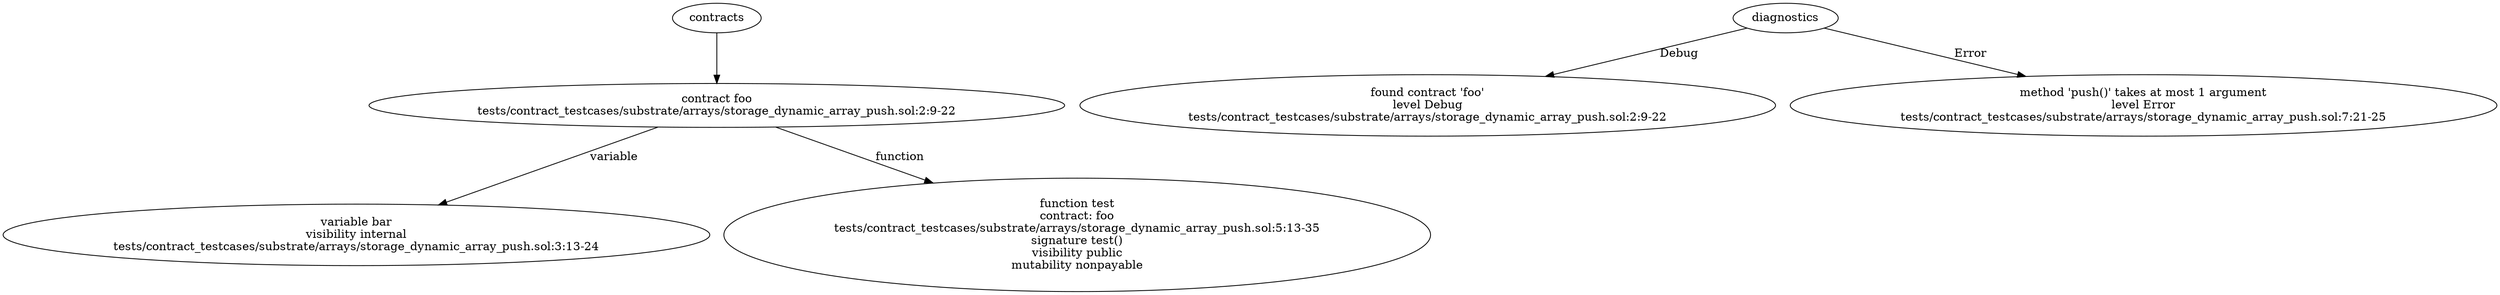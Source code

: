 strict digraph "tests/contract_testcases/substrate/arrays/storage_dynamic_array_push.sol" {
	contract [label="contract foo\ntests/contract_testcases/substrate/arrays/storage_dynamic_array_push.sol:2:9-22"]
	var [label="variable bar\nvisibility internal\ntests/contract_testcases/substrate/arrays/storage_dynamic_array_push.sol:3:13-24"]
	test [label="function test\ncontract: foo\ntests/contract_testcases/substrate/arrays/storage_dynamic_array_push.sol:5:13-35\nsignature test()\nvisibility public\nmutability nonpayable"]
	diagnostic [label="found contract 'foo'\nlevel Debug\ntests/contract_testcases/substrate/arrays/storage_dynamic_array_push.sol:2:9-22"]
	diagnostic_6 [label="method 'push()' takes at most 1 argument\nlevel Error\ntests/contract_testcases/substrate/arrays/storage_dynamic_array_push.sol:7:21-25"]
	contracts -> contract
	contract -> var [label="variable"]
	contract -> test [label="function"]
	diagnostics -> diagnostic [label="Debug"]
	diagnostics -> diagnostic_6 [label="Error"]
}
